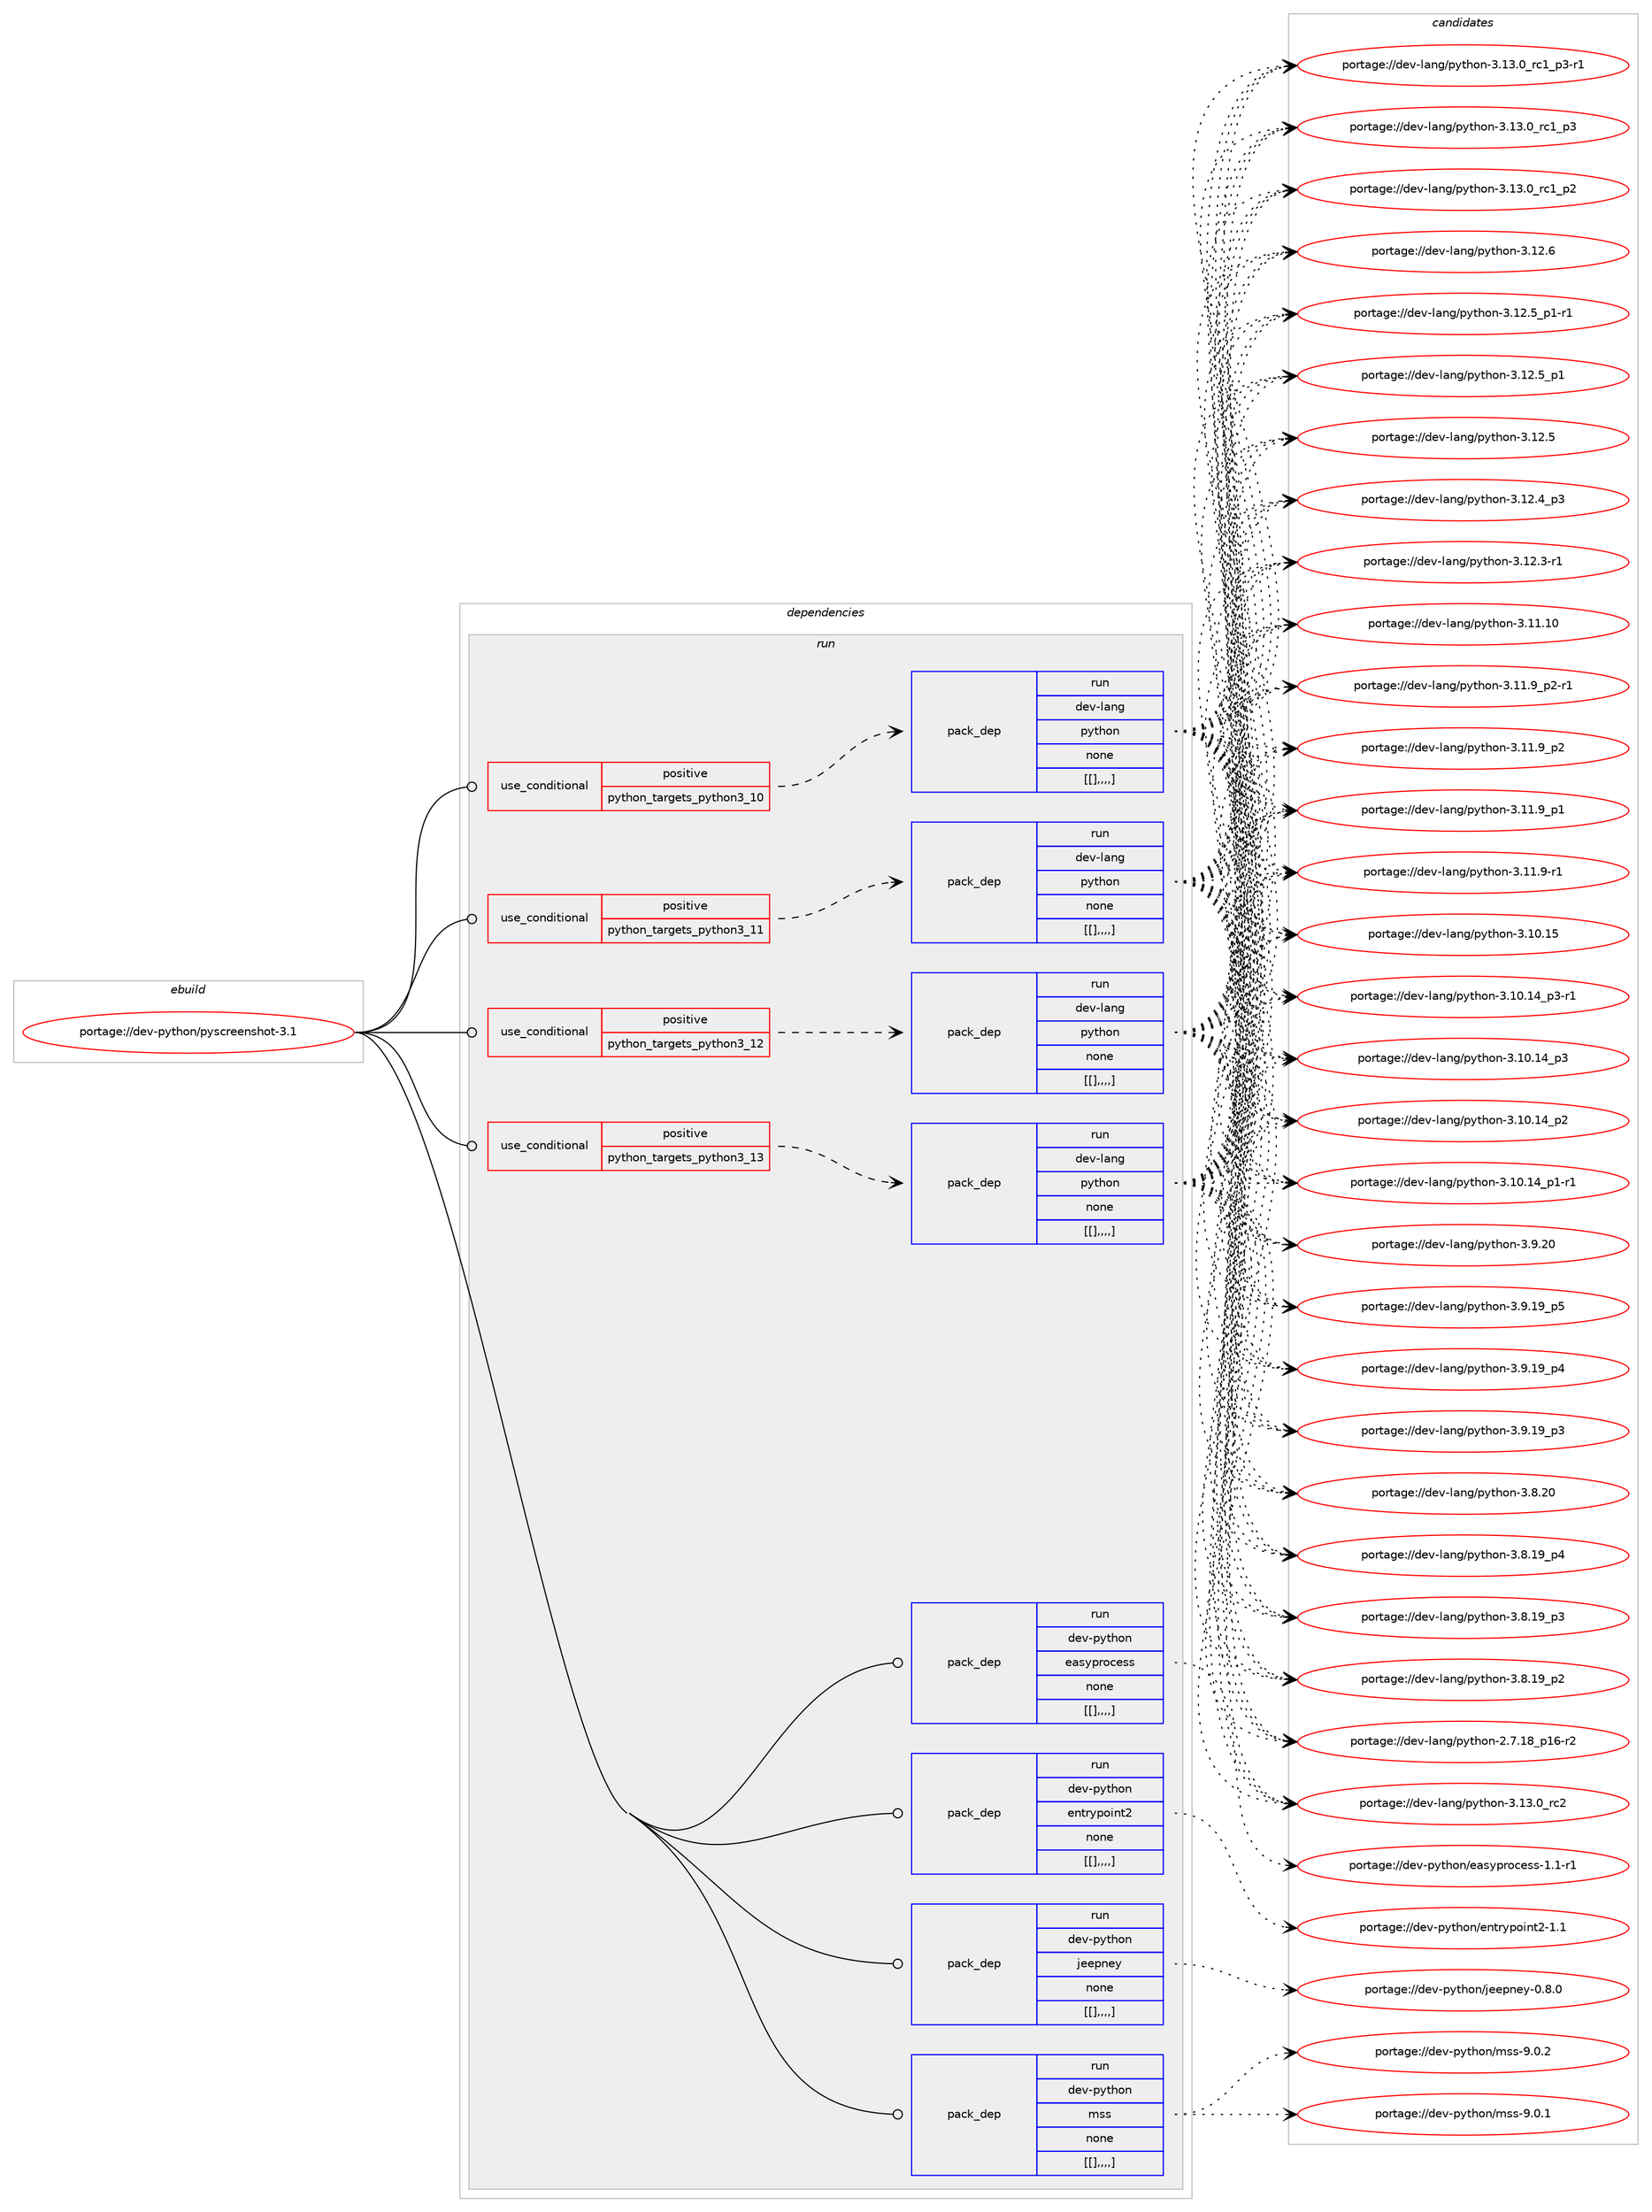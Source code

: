 digraph prolog {

# *************
# Graph options
# *************

newrank=true;
concentrate=true;
compound=true;
graph [rankdir=LR,fontname=Helvetica,fontsize=10,ranksep=1.5];#, ranksep=2.5, nodesep=0.2];
edge  [arrowhead=vee];
node  [fontname=Helvetica,fontsize=10];

# **********
# The ebuild
# **********

subgraph cluster_leftcol {
color=gray;
label=<<i>ebuild</i>>;
id [label="portage://dev-python/pyscreenshot-3.1", color=red, width=4, href="../dev-python/pyscreenshot-3.1.svg"];
}

# ****************
# The dependencies
# ****************

subgraph cluster_midcol {
color=gray;
label=<<i>dependencies</i>>;
subgraph cluster_compile {
fillcolor="#eeeeee";
style=filled;
label=<<i>compile</i>>;
}
subgraph cluster_compileandrun {
fillcolor="#eeeeee";
style=filled;
label=<<i>compile and run</i>>;
}
subgraph cluster_run {
fillcolor="#eeeeee";
style=filled;
label=<<i>run</i>>;
subgraph cond38480 {
dependency160044 [label=<<TABLE BORDER="0" CELLBORDER="1" CELLSPACING="0" CELLPADDING="4"><TR><TD ROWSPAN="3" CELLPADDING="10">use_conditional</TD></TR><TR><TD>positive</TD></TR><TR><TD>python_targets_python3_10</TD></TR></TABLE>>, shape=none, color=red];
subgraph pack120313 {
dependency160045 [label=<<TABLE BORDER="0" CELLBORDER="1" CELLSPACING="0" CELLPADDING="4" WIDTH="220"><TR><TD ROWSPAN="6" CELLPADDING="30">pack_dep</TD></TR><TR><TD WIDTH="110">run</TD></TR><TR><TD>dev-lang</TD></TR><TR><TD>python</TD></TR><TR><TD>none</TD></TR><TR><TD>[[],,,,]</TD></TR></TABLE>>, shape=none, color=blue];
}
dependency160044:e -> dependency160045:w [weight=20,style="dashed",arrowhead="vee"];
}
id:e -> dependency160044:w [weight=20,style="solid",arrowhead="odot"];
subgraph cond38481 {
dependency160046 [label=<<TABLE BORDER="0" CELLBORDER="1" CELLSPACING="0" CELLPADDING="4"><TR><TD ROWSPAN="3" CELLPADDING="10">use_conditional</TD></TR><TR><TD>positive</TD></TR><TR><TD>python_targets_python3_11</TD></TR></TABLE>>, shape=none, color=red];
subgraph pack120314 {
dependency160047 [label=<<TABLE BORDER="0" CELLBORDER="1" CELLSPACING="0" CELLPADDING="4" WIDTH="220"><TR><TD ROWSPAN="6" CELLPADDING="30">pack_dep</TD></TR><TR><TD WIDTH="110">run</TD></TR><TR><TD>dev-lang</TD></TR><TR><TD>python</TD></TR><TR><TD>none</TD></TR><TR><TD>[[],,,,]</TD></TR></TABLE>>, shape=none, color=blue];
}
dependency160046:e -> dependency160047:w [weight=20,style="dashed",arrowhead="vee"];
}
id:e -> dependency160046:w [weight=20,style="solid",arrowhead="odot"];
subgraph cond38482 {
dependency160048 [label=<<TABLE BORDER="0" CELLBORDER="1" CELLSPACING="0" CELLPADDING="4"><TR><TD ROWSPAN="3" CELLPADDING="10">use_conditional</TD></TR><TR><TD>positive</TD></TR><TR><TD>python_targets_python3_12</TD></TR></TABLE>>, shape=none, color=red];
subgraph pack120315 {
dependency160049 [label=<<TABLE BORDER="0" CELLBORDER="1" CELLSPACING="0" CELLPADDING="4" WIDTH="220"><TR><TD ROWSPAN="6" CELLPADDING="30">pack_dep</TD></TR><TR><TD WIDTH="110">run</TD></TR><TR><TD>dev-lang</TD></TR><TR><TD>python</TD></TR><TR><TD>none</TD></TR><TR><TD>[[],,,,]</TD></TR></TABLE>>, shape=none, color=blue];
}
dependency160048:e -> dependency160049:w [weight=20,style="dashed",arrowhead="vee"];
}
id:e -> dependency160048:w [weight=20,style="solid",arrowhead="odot"];
subgraph cond38483 {
dependency160050 [label=<<TABLE BORDER="0" CELLBORDER="1" CELLSPACING="0" CELLPADDING="4"><TR><TD ROWSPAN="3" CELLPADDING="10">use_conditional</TD></TR><TR><TD>positive</TD></TR><TR><TD>python_targets_python3_13</TD></TR></TABLE>>, shape=none, color=red];
subgraph pack120316 {
dependency160051 [label=<<TABLE BORDER="0" CELLBORDER="1" CELLSPACING="0" CELLPADDING="4" WIDTH="220"><TR><TD ROWSPAN="6" CELLPADDING="30">pack_dep</TD></TR><TR><TD WIDTH="110">run</TD></TR><TR><TD>dev-lang</TD></TR><TR><TD>python</TD></TR><TR><TD>none</TD></TR><TR><TD>[[],,,,]</TD></TR></TABLE>>, shape=none, color=blue];
}
dependency160050:e -> dependency160051:w [weight=20,style="dashed",arrowhead="vee"];
}
id:e -> dependency160050:w [weight=20,style="solid",arrowhead="odot"];
subgraph pack120317 {
dependency160052 [label=<<TABLE BORDER="0" CELLBORDER="1" CELLSPACING="0" CELLPADDING="4" WIDTH="220"><TR><TD ROWSPAN="6" CELLPADDING="30">pack_dep</TD></TR><TR><TD WIDTH="110">run</TD></TR><TR><TD>dev-python</TD></TR><TR><TD>easyprocess</TD></TR><TR><TD>none</TD></TR><TR><TD>[[],,,,]</TD></TR></TABLE>>, shape=none, color=blue];
}
id:e -> dependency160052:w [weight=20,style="solid",arrowhead="odot"];
subgraph pack120318 {
dependency160053 [label=<<TABLE BORDER="0" CELLBORDER="1" CELLSPACING="0" CELLPADDING="4" WIDTH="220"><TR><TD ROWSPAN="6" CELLPADDING="30">pack_dep</TD></TR><TR><TD WIDTH="110">run</TD></TR><TR><TD>dev-python</TD></TR><TR><TD>entrypoint2</TD></TR><TR><TD>none</TD></TR><TR><TD>[[],,,,]</TD></TR></TABLE>>, shape=none, color=blue];
}
id:e -> dependency160053:w [weight=20,style="solid",arrowhead="odot"];
subgraph pack120319 {
dependency160054 [label=<<TABLE BORDER="0" CELLBORDER="1" CELLSPACING="0" CELLPADDING="4" WIDTH="220"><TR><TD ROWSPAN="6" CELLPADDING="30">pack_dep</TD></TR><TR><TD WIDTH="110">run</TD></TR><TR><TD>dev-python</TD></TR><TR><TD>jeepney</TD></TR><TR><TD>none</TD></TR><TR><TD>[[],,,,]</TD></TR></TABLE>>, shape=none, color=blue];
}
id:e -> dependency160054:w [weight=20,style="solid",arrowhead="odot"];
subgraph pack120320 {
dependency160055 [label=<<TABLE BORDER="0" CELLBORDER="1" CELLSPACING="0" CELLPADDING="4" WIDTH="220"><TR><TD ROWSPAN="6" CELLPADDING="30">pack_dep</TD></TR><TR><TD WIDTH="110">run</TD></TR><TR><TD>dev-python</TD></TR><TR><TD>mss</TD></TR><TR><TD>none</TD></TR><TR><TD>[[],,,,]</TD></TR></TABLE>>, shape=none, color=blue];
}
id:e -> dependency160055:w [weight=20,style="solid",arrowhead="odot"];
}
}

# **************
# The candidates
# **************

subgraph cluster_choices {
rank=same;
color=gray;
label=<<i>candidates</i>>;

subgraph choice120313 {
color=black;
nodesep=1;
choice10010111845108971101034711212111610411111045514649514648951149950 [label="portage://dev-lang/python-3.13.0_rc2", color=red, width=4,href="../dev-lang/python-3.13.0_rc2.svg"];
choice1001011184510897110103471121211161041111104551464951464895114994995112514511449 [label="portage://dev-lang/python-3.13.0_rc1_p3-r1", color=red, width=4,href="../dev-lang/python-3.13.0_rc1_p3-r1.svg"];
choice100101118451089711010347112121116104111110455146495146489511499499511251 [label="portage://dev-lang/python-3.13.0_rc1_p3", color=red, width=4,href="../dev-lang/python-3.13.0_rc1_p3.svg"];
choice100101118451089711010347112121116104111110455146495146489511499499511250 [label="portage://dev-lang/python-3.13.0_rc1_p2", color=red, width=4,href="../dev-lang/python-3.13.0_rc1_p2.svg"];
choice10010111845108971101034711212111610411111045514649504654 [label="portage://dev-lang/python-3.12.6", color=red, width=4,href="../dev-lang/python-3.12.6.svg"];
choice1001011184510897110103471121211161041111104551464950465395112494511449 [label="portage://dev-lang/python-3.12.5_p1-r1", color=red, width=4,href="../dev-lang/python-3.12.5_p1-r1.svg"];
choice100101118451089711010347112121116104111110455146495046539511249 [label="portage://dev-lang/python-3.12.5_p1", color=red, width=4,href="../dev-lang/python-3.12.5_p1.svg"];
choice10010111845108971101034711212111610411111045514649504653 [label="portage://dev-lang/python-3.12.5", color=red, width=4,href="../dev-lang/python-3.12.5.svg"];
choice100101118451089711010347112121116104111110455146495046529511251 [label="portage://dev-lang/python-3.12.4_p3", color=red, width=4,href="../dev-lang/python-3.12.4_p3.svg"];
choice100101118451089711010347112121116104111110455146495046514511449 [label="portage://dev-lang/python-3.12.3-r1", color=red, width=4,href="../dev-lang/python-3.12.3-r1.svg"];
choice1001011184510897110103471121211161041111104551464949464948 [label="portage://dev-lang/python-3.11.10", color=red, width=4,href="../dev-lang/python-3.11.10.svg"];
choice1001011184510897110103471121211161041111104551464949465795112504511449 [label="portage://dev-lang/python-3.11.9_p2-r1", color=red, width=4,href="../dev-lang/python-3.11.9_p2-r1.svg"];
choice100101118451089711010347112121116104111110455146494946579511250 [label="portage://dev-lang/python-3.11.9_p2", color=red, width=4,href="../dev-lang/python-3.11.9_p2.svg"];
choice100101118451089711010347112121116104111110455146494946579511249 [label="portage://dev-lang/python-3.11.9_p1", color=red, width=4,href="../dev-lang/python-3.11.9_p1.svg"];
choice100101118451089711010347112121116104111110455146494946574511449 [label="portage://dev-lang/python-3.11.9-r1", color=red, width=4,href="../dev-lang/python-3.11.9-r1.svg"];
choice1001011184510897110103471121211161041111104551464948464953 [label="portage://dev-lang/python-3.10.15", color=red, width=4,href="../dev-lang/python-3.10.15.svg"];
choice100101118451089711010347112121116104111110455146494846495295112514511449 [label="portage://dev-lang/python-3.10.14_p3-r1", color=red, width=4,href="../dev-lang/python-3.10.14_p3-r1.svg"];
choice10010111845108971101034711212111610411111045514649484649529511251 [label="portage://dev-lang/python-3.10.14_p3", color=red, width=4,href="../dev-lang/python-3.10.14_p3.svg"];
choice10010111845108971101034711212111610411111045514649484649529511250 [label="portage://dev-lang/python-3.10.14_p2", color=red, width=4,href="../dev-lang/python-3.10.14_p2.svg"];
choice100101118451089711010347112121116104111110455146494846495295112494511449 [label="portage://dev-lang/python-3.10.14_p1-r1", color=red, width=4,href="../dev-lang/python-3.10.14_p1-r1.svg"];
choice10010111845108971101034711212111610411111045514657465048 [label="portage://dev-lang/python-3.9.20", color=red, width=4,href="../dev-lang/python-3.9.20.svg"];
choice100101118451089711010347112121116104111110455146574649579511253 [label="portage://dev-lang/python-3.9.19_p5", color=red, width=4,href="../dev-lang/python-3.9.19_p5.svg"];
choice100101118451089711010347112121116104111110455146574649579511252 [label="portage://dev-lang/python-3.9.19_p4", color=red, width=4,href="../dev-lang/python-3.9.19_p4.svg"];
choice100101118451089711010347112121116104111110455146574649579511251 [label="portage://dev-lang/python-3.9.19_p3", color=red, width=4,href="../dev-lang/python-3.9.19_p3.svg"];
choice10010111845108971101034711212111610411111045514656465048 [label="portage://dev-lang/python-3.8.20", color=red, width=4,href="../dev-lang/python-3.8.20.svg"];
choice100101118451089711010347112121116104111110455146564649579511252 [label="portage://dev-lang/python-3.8.19_p4", color=red, width=4,href="../dev-lang/python-3.8.19_p4.svg"];
choice100101118451089711010347112121116104111110455146564649579511251 [label="portage://dev-lang/python-3.8.19_p3", color=red, width=4,href="../dev-lang/python-3.8.19_p3.svg"];
choice100101118451089711010347112121116104111110455146564649579511250 [label="portage://dev-lang/python-3.8.19_p2", color=red, width=4,href="../dev-lang/python-3.8.19_p2.svg"];
choice100101118451089711010347112121116104111110455046554649569511249544511450 [label="portage://dev-lang/python-2.7.18_p16-r2", color=red, width=4,href="../dev-lang/python-2.7.18_p16-r2.svg"];
dependency160045:e -> choice10010111845108971101034711212111610411111045514649514648951149950:w [style=dotted,weight="100"];
dependency160045:e -> choice1001011184510897110103471121211161041111104551464951464895114994995112514511449:w [style=dotted,weight="100"];
dependency160045:e -> choice100101118451089711010347112121116104111110455146495146489511499499511251:w [style=dotted,weight="100"];
dependency160045:e -> choice100101118451089711010347112121116104111110455146495146489511499499511250:w [style=dotted,weight="100"];
dependency160045:e -> choice10010111845108971101034711212111610411111045514649504654:w [style=dotted,weight="100"];
dependency160045:e -> choice1001011184510897110103471121211161041111104551464950465395112494511449:w [style=dotted,weight="100"];
dependency160045:e -> choice100101118451089711010347112121116104111110455146495046539511249:w [style=dotted,weight="100"];
dependency160045:e -> choice10010111845108971101034711212111610411111045514649504653:w [style=dotted,weight="100"];
dependency160045:e -> choice100101118451089711010347112121116104111110455146495046529511251:w [style=dotted,weight="100"];
dependency160045:e -> choice100101118451089711010347112121116104111110455146495046514511449:w [style=dotted,weight="100"];
dependency160045:e -> choice1001011184510897110103471121211161041111104551464949464948:w [style=dotted,weight="100"];
dependency160045:e -> choice1001011184510897110103471121211161041111104551464949465795112504511449:w [style=dotted,weight="100"];
dependency160045:e -> choice100101118451089711010347112121116104111110455146494946579511250:w [style=dotted,weight="100"];
dependency160045:e -> choice100101118451089711010347112121116104111110455146494946579511249:w [style=dotted,weight="100"];
dependency160045:e -> choice100101118451089711010347112121116104111110455146494946574511449:w [style=dotted,weight="100"];
dependency160045:e -> choice1001011184510897110103471121211161041111104551464948464953:w [style=dotted,weight="100"];
dependency160045:e -> choice100101118451089711010347112121116104111110455146494846495295112514511449:w [style=dotted,weight="100"];
dependency160045:e -> choice10010111845108971101034711212111610411111045514649484649529511251:w [style=dotted,weight="100"];
dependency160045:e -> choice10010111845108971101034711212111610411111045514649484649529511250:w [style=dotted,weight="100"];
dependency160045:e -> choice100101118451089711010347112121116104111110455146494846495295112494511449:w [style=dotted,weight="100"];
dependency160045:e -> choice10010111845108971101034711212111610411111045514657465048:w [style=dotted,weight="100"];
dependency160045:e -> choice100101118451089711010347112121116104111110455146574649579511253:w [style=dotted,weight="100"];
dependency160045:e -> choice100101118451089711010347112121116104111110455146574649579511252:w [style=dotted,weight="100"];
dependency160045:e -> choice100101118451089711010347112121116104111110455146574649579511251:w [style=dotted,weight="100"];
dependency160045:e -> choice10010111845108971101034711212111610411111045514656465048:w [style=dotted,weight="100"];
dependency160045:e -> choice100101118451089711010347112121116104111110455146564649579511252:w [style=dotted,weight="100"];
dependency160045:e -> choice100101118451089711010347112121116104111110455146564649579511251:w [style=dotted,weight="100"];
dependency160045:e -> choice100101118451089711010347112121116104111110455146564649579511250:w [style=dotted,weight="100"];
dependency160045:e -> choice100101118451089711010347112121116104111110455046554649569511249544511450:w [style=dotted,weight="100"];
}
subgraph choice120314 {
color=black;
nodesep=1;
choice10010111845108971101034711212111610411111045514649514648951149950 [label="portage://dev-lang/python-3.13.0_rc2", color=red, width=4,href="../dev-lang/python-3.13.0_rc2.svg"];
choice1001011184510897110103471121211161041111104551464951464895114994995112514511449 [label="portage://dev-lang/python-3.13.0_rc1_p3-r1", color=red, width=4,href="../dev-lang/python-3.13.0_rc1_p3-r1.svg"];
choice100101118451089711010347112121116104111110455146495146489511499499511251 [label="portage://dev-lang/python-3.13.0_rc1_p3", color=red, width=4,href="../dev-lang/python-3.13.0_rc1_p3.svg"];
choice100101118451089711010347112121116104111110455146495146489511499499511250 [label="portage://dev-lang/python-3.13.0_rc1_p2", color=red, width=4,href="../dev-lang/python-3.13.0_rc1_p2.svg"];
choice10010111845108971101034711212111610411111045514649504654 [label="portage://dev-lang/python-3.12.6", color=red, width=4,href="../dev-lang/python-3.12.6.svg"];
choice1001011184510897110103471121211161041111104551464950465395112494511449 [label="portage://dev-lang/python-3.12.5_p1-r1", color=red, width=4,href="../dev-lang/python-3.12.5_p1-r1.svg"];
choice100101118451089711010347112121116104111110455146495046539511249 [label="portage://dev-lang/python-3.12.5_p1", color=red, width=4,href="../dev-lang/python-3.12.5_p1.svg"];
choice10010111845108971101034711212111610411111045514649504653 [label="portage://dev-lang/python-3.12.5", color=red, width=4,href="../dev-lang/python-3.12.5.svg"];
choice100101118451089711010347112121116104111110455146495046529511251 [label="portage://dev-lang/python-3.12.4_p3", color=red, width=4,href="../dev-lang/python-3.12.4_p3.svg"];
choice100101118451089711010347112121116104111110455146495046514511449 [label="portage://dev-lang/python-3.12.3-r1", color=red, width=4,href="../dev-lang/python-3.12.3-r1.svg"];
choice1001011184510897110103471121211161041111104551464949464948 [label="portage://dev-lang/python-3.11.10", color=red, width=4,href="../dev-lang/python-3.11.10.svg"];
choice1001011184510897110103471121211161041111104551464949465795112504511449 [label="portage://dev-lang/python-3.11.9_p2-r1", color=red, width=4,href="../dev-lang/python-3.11.9_p2-r1.svg"];
choice100101118451089711010347112121116104111110455146494946579511250 [label="portage://dev-lang/python-3.11.9_p2", color=red, width=4,href="../dev-lang/python-3.11.9_p2.svg"];
choice100101118451089711010347112121116104111110455146494946579511249 [label="portage://dev-lang/python-3.11.9_p1", color=red, width=4,href="../dev-lang/python-3.11.9_p1.svg"];
choice100101118451089711010347112121116104111110455146494946574511449 [label="portage://dev-lang/python-3.11.9-r1", color=red, width=4,href="../dev-lang/python-3.11.9-r1.svg"];
choice1001011184510897110103471121211161041111104551464948464953 [label="portage://dev-lang/python-3.10.15", color=red, width=4,href="../dev-lang/python-3.10.15.svg"];
choice100101118451089711010347112121116104111110455146494846495295112514511449 [label="portage://dev-lang/python-3.10.14_p3-r1", color=red, width=4,href="../dev-lang/python-3.10.14_p3-r1.svg"];
choice10010111845108971101034711212111610411111045514649484649529511251 [label="portage://dev-lang/python-3.10.14_p3", color=red, width=4,href="../dev-lang/python-3.10.14_p3.svg"];
choice10010111845108971101034711212111610411111045514649484649529511250 [label="portage://dev-lang/python-3.10.14_p2", color=red, width=4,href="../dev-lang/python-3.10.14_p2.svg"];
choice100101118451089711010347112121116104111110455146494846495295112494511449 [label="portage://dev-lang/python-3.10.14_p1-r1", color=red, width=4,href="../dev-lang/python-3.10.14_p1-r1.svg"];
choice10010111845108971101034711212111610411111045514657465048 [label="portage://dev-lang/python-3.9.20", color=red, width=4,href="../dev-lang/python-3.9.20.svg"];
choice100101118451089711010347112121116104111110455146574649579511253 [label="portage://dev-lang/python-3.9.19_p5", color=red, width=4,href="../dev-lang/python-3.9.19_p5.svg"];
choice100101118451089711010347112121116104111110455146574649579511252 [label="portage://dev-lang/python-3.9.19_p4", color=red, width=4,href="../dev-lang/python-3.9.19_p4.svg"];
choice100101118451089711010347112121116104111110455146574649579511251 [label="portage://dev-lang/python-3.9.19_p3", color=red, width=4,href="../dev-lang/python-3.9.19_p3.svg"];
choice10010111845108971101034711212111610411111045514656465048 [label="portage://dev-lang/python-3.8.20", color=red, width=4,href="../dev-lang/python-3.8.20.svg"];
choice100101118451089711010347112121116104111110455146564649579511252 [label="portage://dev-lang/python-3.8.19_p4", color=red, width=4,href="../dev-lang/python-3.8.19_p4.svg"];
choice100101118451089711010347112121116104111110455146564649579511251 [label="portage://dev-lang/python-3.8.19_p3", color=red, width=4,href="../dev-lang/python-3.8.19_p3.svg"];
choice100101118451089711010347112121116104111110455146564649579511250 [label="portage://dev-lang/python-3.8.19_p2", color=red, width=4,href="../dev-lang/python-3.8.19_p2.svg"];
choice100101118451089711010347112121116104111110455046554649569511249544511450 [label="portage://dev-lang/python-2.7.18_p16-r2", color=red, width=4,href="../dev-lang/python-2.7.18_p16-r2.svg"];
dependency160047:e -> choice10010111845108971101034711212111610411111045514649514648951149950:w [style=dotted,weight="100"];
dependency160047:e -> choice1001011184510897110103471121211161041111104551464951464895114994995112514511449:w [style=dotted,weight="100"];
dependency160047:e -> choice100101118451089711010347112121116104111110455146495146489511499499511251:w [style=dotted,weight="100"];
dependency160047:e -> choice100101118451089711010347112121116104111110455146495146489511499499511250:w [style=dotted,weight="100"];
dependency160047:e -> choice10010111845108971101034711212111610411111045514649504654:w [style=dotted,weight="100"];
dependency160047:e -> choice1001011184510897110103471121211161041111104551464950465395112494511449:w [style=dotted,weight="100"];
dependency160047:e -> choice100101118451089711010347112121116104111110455146495046539511249:w [style=dotted,weight="100"];
dependency160047:e -> choice10010111845108971101034711212111610411111045514649504653:w [style=dotted,weight="100"];
dependency160047:e -> choice100101118451089711010347112121116104111110455146495046529511251:w [style=dotted,weight="100"];
dependency160047:e -> choice100101118451089711010347112121116104111110455146495046514511449:w [style=dotted,weight="100"];
dependency160047:e -> choice1001011184510897110103471121211161041111104551464949464948:w [style=dotted,weight="100"];
dependency160047:e -> choice1001011184510897110103471121211161041111104551464949465795112504511449:w [style=dotted,weight="100"];
dependency160047:e -> choice100101118451089711010347112121116104111110455146494946579511250:w [style=dotted,weight="100"];
dependency160047:e -> choice100101118451089711010347112121116104111110455146494946579511249:w [style=dotted,weight="100"];
dependency160047:e -> choice100101118451089711010347112121116104111110455146494946574511449:w [style=dotted,weight="100"];
dependency160047:e -> choice1001011184510897110103471121211161041111104551464948464953:w [style=dotted,weight="100"];
dependency160047:e -> choice100101118451089711010347112121116104111110455146494846495295112514511449:w [style=dotted,weight="100"];
dependency160047:e -> choice10010111845108971101034711212111610411111045514649484649529511251:w [style=dotted,weight="100"];
dependency160047:e -> choice10010111845108971101034711212111610411111045514649484649529511250:w [style=dotted,weight="100"];
dependency160047:e -> choice100101118451089711010347112121116104111110455146494846495295112494511449:w [style=dotted,weight="100"];
dependency160047:e -> choice10010111845108971101034711212111610411111045514657465048:w [style=dotted,weight="100"];
dependency160047:e -> choice100101118451089711010347112121116104111110455146574649579511253:w [style=dotted,weight="100"];
dependency160047:e -> choice100101118451089711010347112121116104111110455146574649579511252:w [style=dotted,weight="100"];
dependency160047:e -> choice100101118451089711010347112121116104111110455146574649579511251:w [style=dotted,weight="100"];
dependency160047:e -> choice10010111845108971101034711212111610411111045514656465048:w [style=dotted,weight="100"];
dependency160047:e -> choice100101118451089711010347112121116104111110455146564649579511252:w [style=dotted,weight="100"];
dependency160047:e -> choice100101118451089711010347112121116104111110455146564649579511251:w [style=dotted,weight="100"];
dependency160047:e -> choice100101118451089711010347112121116104111110455146564649579511250:w [style=dotted,weight="100"];
dependency160047:e -> choice100101118451089711010347112121116104111110455046554649569511249544511450:w [style=dotted,weight="100"];
}
subgraph choice120315 {
color=black;
nodesep=1;
choice10010111845108971101034711212111610411111045514649514648951149950 [label="portage://dev-lang/python-3.13.0_rc2", color=red, width=4,href="../dev-lang/python-3.13.0_rc2.svg"];
choice1001011184510897110103471121211161041111104551464951464895114994995112514511449 [label="portage://dev-lang/python-3.13.0_rc1_p3-r1", color=red, width=4,href="../dev-lang/python-3.13.0_rc1_p3-r1.svg"];
choice100101118451089711010347112121116104111110455146495146489511499499511251 [label="portage://dev-lang/python-3.13.0_rc1_p3", color=red, width=4,href="../dev-lang/python-3.13.0_rc1_p3.svg"];
choice100101118451089711010347112121116104111110455146495146489511499499511250 [label="portage://dev-lang/python-3.13.0_rc1_p2", color=red, width=4,href="../dev-lang/python-3.13.0_rc1_p2.svg"];
choice10010111845108971101034711212111610411111045514649504654 [label="portage://dev-lang/python-3.12.6", color=red, width=4,href="../dev-lang/python-3.12.6.svg"];
choice1001011184510897110103471121211161041111104551464950465395112494511449 [label="portage://dev-lang/python-3.12.5_p1-r1", color=red, width=4,href="../dev-lang/python-3.12.5_p1-r1.svg"];
choice100101118451089711010347112121116104111110455146495046539511249 [label="portage://dev-lang/python-3.12.5_p1", color=red, width=4,href="../dev-lang/python-3.12.5_p1.svg"];
choice10010111845108971101034711212111610411111045514649504653 [label="portage://dev-lang/python-3.12.5", color=red, width=4,href="../dev-lang/python-3.12.5.svg"];
choice100101118451089711010347112121116104111110455146495046529511251 [label="portage://dev-lang/python-3.12.4_p3", color=red, width=4,href="../dev-lang/python-3.12.4_p3.svg"];
choice100101118451089711010347112121116104111110455146495046514511449 [label="portage://dev-lang/python-3.12.3-r1", color=red, width=4,href="../dev-lang/python-3.12.3-r1.svg"];
choice1001011184510897110103471121211161041111104551464949464948 [label="portage://dev-lang/python-3.11.10", color=red, width=4,href="../dev-lang/python-3.11.10.svg"];
choice1001011184510897110103471121211161041111104551464949465795112504511449 [label="portage://dev-lang/python-3.11.9_p2-r1", color=red, width=4,href="../dev-lang/python-3.11.9_p2-r1.svg"];
choice100101118451089711010347112121116104111110455146494946579511250 [label="portage://dev-lang/python-3.11.9_p2", color=red, width=4,href="../dev-lang/python-3.11.9_p2.svg"];
choice100101118451089711010347112121116104111110455146494946579511249 [label="portage://dev-lang/python-3.11.9_p1", color=red, width=4,href="../dev-lang/python-3.11.9_p1.svg"];
choice100101118451089711010347112121116104111110455146494946574511449 [label="portage://dev-lang/python-3.11.9-r1", color=red, width=4,href="../dev-lang/python-3.11.9-r1.svg"];
choice1001011184510897110103471121211161041111104551464948464953 [label="portage://dev-lang/python-3.10.15", color=red, width=4,href="../dev-lang/python-3.10.15.svg"];
choice100101118451089711010347112121116104111110455146494846495295112514511449 [label="portage://dev-lang/python-3.10.14_p3-r1", color=red, width=4,href="../dev-lang/python-3.10.14_p3-r1.svg"];
choice10010111845108971101034711212111610411111045514649484649529511251 [label="portage://dev-lang/python-3.10.14_p3", color=red, width=4,href="../dev-lang/python-3.10.14_p3.svg"];
choice10010111845108971101034711212111610411111045514649484649529511250 [label="portage://dev-lang/python-3.10.14_p2", color=red, width=4,href="../dev-lang/python-3.10.14_p2.svg"];
choice100101118451089711010347112121116104111110455146494846495295112494511449 [label="portage://dev-lang/python-3.10.14_p1-r1", color=red, width=4,href="../dev-lang/python-3.10.14_p1-r1.svg"];
choice10010111845108971101034711212111610411111045514657465048 [label="portage://dev-lang/python-3.9.20", color=red, width=4,href="../dev-lang/python-3.9.20.svg"];
choice100101118451089711010347112121116104111110455146574649579511253 [label="portage://dev-lang/python-3.9.19_p5", color=red, width=4,href="../dev-lang/python-3.9.19_p5.svg"];
choice100101118451089711010347112121116104111110455146574649579511252 [label="portage://dev-lang/python-3.9.19_p4", color=red, width=4,href="../dev-lang/python-3.9.19_p4.svg"];
choice100101118451089711010347112121116104111110455146574649579511251 [label="portage://dev-lang/python-3.9.19_p3", color=red, width=4,href="../dev-lang/python-3.9.19_p3.svg"];
choice10010111845108971101034711212111610411111045514656465048 [label="portage://dev-lang/python-3.8.20", color=red, width=4,href="../dev-lang/python-3.8.20.svg"];
choice100101118451089711010347112121116104111110455146564649579511252 [label="portage://dev-lang/python-3.8.19_p4", color=red, width=4,href="../dev-lang/python-3.8.19_p4.svg"];
choice100101118451089711010347112121116104111110455146564649579511251 [label="portage://dev-lang/python-3.8.19_p3", color=red, width=4,href="../dev-lang/python-3.8.19_p3.svg"];
choice100101118451089711010347112121116104111110455146564649579511250 [label="portage://dev-lang/python-3.8.19_p2", color=red, width=4,href="../dev-lang/python-3.8.19_p2.svg"];
choice100101118451089711010347112121116104111110455046554649569511249544511450 [label="portage://dev-lang/python-2.7.18_p16-r2", color=red, width=4,href="../dev-lang/python-2.7.18_p16-r2.svg"];
dependency160049:e -> choice10010111845108971101034711212111610411111045514649514648951149950:w [style=dotted,weight="100"];
dependency160049:e -> choice1001011184510897110103471121211161041111104551464951464895114994995112514511449:w [style=dotted,weight="100"];
dependency160049:e -> choice100101118451089711010347112121116104111110455146495146489511499499511251:w [style=dotted,weight="100"];
dependency160049:e -> choice100101118451089711010347112121116104111110455146495146489511499499511250:w [style=dotted,weight="100"];
dependency160049:e -> choice10010111845108971101034711212111610411111045514649504654:w [style=dotted,weight="100"];
dependency160049:e -> choice1001011184510897110103471121211161041111104551464950465395112494511449:w [style=dotted,weight="100"];
dependency160049:e -> choice100101118451089711010347112121116104111110455146495046539511249:w [style=dotted,weight="100"];
dependency160049:e -> choice10010111845108971101034711212111610411111045514649504653:w [style=dotted,weight="100"];
dependency160049:e -> choice100101118451089711010347112121116104111110455146495046529511251:w [style=dotted,weight="100"];
dependency160049:e -> choice100101118451089711010347112121116104111110455146495046514511449:w [style=dotted,weight="100"];
dependency160049:e -> choice1001011184510897110103471121211161041111104551464949464948:w [style=dotted,weight="100"];
dependency160049:e -> choice1001011184510897110103471121211161041111104551464949465795112504511449:w [style=dotted,weight="100"];
dependency160049:e -> choice100101118451089711010347112121116104111110455146494946579511250:w [style=dotted,weight="100"];
dependency160049:e -> choice100101118451089711010347112121116104111110455146494946579511249:w [style=dotted,weight="100"];
dependency160049:e -> choice100101118451089711010347112121116104111110455146494946574511449:w [style=dotted,weight="100"];
dependency160049:e -> choice1001011184510897110103471121211161041111104551464948464953:w [style=dotted,weight="100"];
dependency160049:e -> choice100101118451089711010347112121116104111110455146494846495295112514511449:w [style=dotted,weight="100"];
dependency160049:e -> choice10010111845108971101034711212111610411111045514649484649529511251:w [style=dotted,weight="100"];
dependency160049:e -> choice10010111845108971101034711212111610411111045514649484649529511250:w [style=dotted,weight="100"];
dependency160049:e -> choice100101118451089711010347112121116104111110455146494846495295112494511449:w [style=dotted,weight="100"];
dependency160049:e -> choice10010111845108971101034711212111610411111045514657465048:w [style=dotted,weight="100"];
dependency160049:e -> choice100101118451089711010347112121116104111110455146574649579511253:w [style=dotted,weight="100"];
dependency160049:e -> choice100101118451089711010347112121116104111110455146574649579511252:w [style=dotted,weight="100"];
dependency160049:e -> choice100101118451089711010347112121116104111110455146574649579511251:w [style=dotted,weight="100"];
dependency160049:e -> choice10010111845108971101034711212111610411111045514656465048:w [style=dotted,weight="100"];
dependency160049:e -> choice100101118451089711010347112121116104111110455146564649579511252:w [style=dotted,weight="100"];
dependency160049:e -> choice100101118451089711010347112121116104111110455146564649579511251:w [style=dotted,weight="100"];
dependency160049:e -> choice100101118451089711010347112121116104111110455146564649579511250:w [style=dotted,weight="100"];
dependency160049:e -> choice100101118451089711010347112121116104111110455046554649569511249544511450:w [style=dotted,weight="100"];
}
subgraph choice120316 {
color=black;
nodesep=1;
choice10010111845108971101034711212111610411111045514649514648951149950 [label="portage://dev-lang/python-3.13.0_rc2", color=red, width=4,href="../dev-lang/python-3.13.0_rc2.svg"];
choice1001011184510897110103471121211161041111104551464951464895114994995112514511449 [label="portage://dev-lang/python-3.13.0_rc1_p3-r1", color=red, width=4,href="../dev-lang/python-3.13.0_rc1_p3-r1.svg"];
choice100101118451089711010347112121116104111110455146495146489511499499511251 [label="portage://dev-lang/python-3.13.0_rc1_p3", color=red, width=4,href="../dev-lang/python-3.13.0_rc1_p3.svg"];
choice100101118451089711010347112121116104111110455146495146489511499499511250 [label="portage://dev-lang/python-3.13.0_rc1_p2", color=red, width=4,href="../dev-lang/python-3.13.0_rc1_p2.svg"];
choice10010111845108971101034711212111610411111045514649504654 [label="portage://dev-lang/python-3.12.6", color=red, width=4,href="../dev-lang/python-3.12.6.svg"];
choice1001011184510897110103471121211161041111104551464950465395112494511449 [label="portage://dev-lang/python-3.12.5_p1-r1", color=red, width=4,href="../dev-lang/python-3.12.5_p1-r1.svg"];
choice100101118451089711010347112121116104111110455146495046539511249 [label="portage://dev-lang/python-3.12.5_p1", color=red, width=4,href="../dev-lang/python-3.12.5_p1.svg"];
choice10010111845108971101034711212111610411111045514649504653 [label="portage://dev-lang/python-3.12.5", color=red, width=4,href="../dev-lang/python-3.12.5.svg"];
choice100101118451089711010347112121116104111110455146495046529511251 [label="portage://dev-lang/python-3.12.4_p3", color=red, width=4,href="../dev-lang/python-3.12.4_p3.svg"];
choice100101118451089711010347112121116104111110455146495046514511449 [label="portage://dev-lang/python-3.12.3-r1", color=red, width=4,href="../dev-lang/python-3.12.3-r1.svg"];
choice1001011184510897110103471121211161041111104551464949464948 [label="portage://dev-lang/python-3.11.10", color=red, width=4,href="../dev-lang/python-3.11.10.svg"];
choice1001011184510897110103471121211161041111104551464949465795112504511449 [label="portage://dev-lang/python-3.11.9_p2-r1", color=red, width=4,href="../dev-lang/python-3.11.9_p2-r1.svg"];
choice100101118451089711010347112121116104111110455146494946579511250 [label="portage://dev-lang/python-3.11.9_p2", color=red, width=4,href="../dev-lang/python-3.11.9_p2.svg"];
choice100101118451089711010347112121116104111110455146494946579511249 [label="portage://dev-lang/python-3.11.9_p1", color=red, width=4,href="../dev-lang/python-3.11.9_p1.svg"];
choice100101118451089711010347112121116104111110455146494946574511449 [label="portage://dev-lang/python-3.11.9-r1", color=red, width=4,href="../dev-lang/python-3.11.9-r1.svg"];
choice1001011184510897110103471121211161041111104551464948464953 [label="portage://dev-lang/python-3.10.15", color=red, width=4,href="../dev-lang/python-3.10.15.svg"];
choice100101118451089711010347112121116104111110455146494846495295112514511449 [label="portage://dev-lang/python-3.10.14_p3-r1", color=red, width=4,href="../dev-lang/python-3.10.14_p3-r1.svg"];
choice10010111845108971101034711212111610411111045514649484649529511251 [label="portage://dev-lang/python-3.10.14_p3", color=red, width=4,href="../dev-lang/python-3.10.14_p3.svg"];
choice10010111845108971101034711212111610411111045514649484649529511250 [label="portage://dev-lang/python-3.10.14_p2", color=red, width=4,href="../dev-lang/python-3.10.14_p2.svg"];
choice100101118451089711010347112121116104111110455146494846495295112494511449 [label="portage://dev-lang/python-3.10.14_p1-r1", color=red, width=4,href="../dev-lang/python-3.10.14_p1-r1.svg"];
choice10010111845108971101034711212111610411111045514657465048 [label="portage://dev-lang/python-3.9.20", color=red, width=4,href="../dev-lang/python-3.9.20.svg"];
choice100101118451089711010347112121116104111110455146574649579511253 [label="portage://dev-lang/python-3.9.19_p5", color=red, width=4,href="../dev-lang/python-3.9.19_p5.svg"];
choice100101118451089711010347112121116104111110455146574649579511252 [label="portage://dev-lang/python-3.9.19_p4", color=red, width=4,href="../dev-lang/python-3.9.19_p4.svg"];
choice100101118451089711010347112121116104111110455146574649579511251 [label="portage://dev-lang/python-3.9.19_p3", color=red, width=4,href="../dev-lang/python-3.9.19_p3.svg"];
choice10010111845108971101034711212111610411111045514656465048 [label="portage://dev-lang/python-3.8.20", color=red, width=4,href="../dev-lang/python-3.8.20.svg"];
choice100101118451089711010347112121116104111110455146564649579511252 [label="portage://dev-lang/python-3.8.19_p4", color=red, width=4,href="../dev-lang/python-3.8.19_p4.svg"];
choice100101118451089711010347112121116104111110455146564649579511251 [label="portage://dev-lang/python-3.8.19_p3", color=red, width=4,href="../dev-lang/python-3.8.19_p3.svg"];
choice100101118451089711010347112121116104111110455146564649579511250 [label="portage://dev-lang/python-3.8.19_p2", color=red, width=4,href="../dev-lang/python-3.8.19_p2.svg"];
choice100101118451089711010347112121116104111110455046554649569511249544511450 [label="portage://dev-lang/python-2.7.18_p16-r2", color=red, width=4,href="../dev-lang/python-2.7.18_p16-r2.svg"];
dependency160051:e -> choice10010111845108971101034711212111610411111045514649514648951149950:w [style=dotted,weight="100"];
dependency160051:e -> choice1001011184510897110103471121211161041111104551464951464895114994995112514511449:w [style=dotted,weight="100"];
dependency160051:e -> choice100101118451089711010347112121116104111110455146495146489511499499511251:w [style=dotted,weight="100"];
dependency160051:e -> choice100101118451089711010347112121116104111110455146495146489511499499511250:w [style=dotted,weight="100"];
dependency160051:e -> choice10010111845108971101034711212111610411111045514649504654:w [style=dotted,weight="100"];
dependency160051:e -> choice1001011184510897110103471121211161041111104551464950465395112494511449:w [style=dotted,weight="100"];
dependency160051:e -> choice100101118451089711010347112121116104111110455146495046539511249:w [style=dotted,weight="100"];
dependency160051:e -> choice10010111845108971101034711212111610411111045514649504653:w [style=dotted,weight="100"];
dependency160051:e -> choice100101118451089711010347112121116104111110455146495046529511251:w [style=dotted,weight="100"];
dependency160051:e -> choice100101118451089711010347112121116104111110455146495046514511449:w [style=dotted,weight="100"];
dependency160051:e -> choice1001011184510897110103471121211161041111104551464949464948:w [style=dotted,weight="100"];
dependency160051:e -> choice1001011184510897110103471121211161041111104551464949465795112504511449:w [style=dotted,weight="100"];
dependency160051:e -> choice100101118451089711010347112121116104111110455146494946579511250:w [style=dotted,weight="100"];
dependency160051:e -> choice100101118451089711010347112121116104111110455146494946579511249:w [style=dotted,weight="100"];
dependency160051:e -> choice100101118451089711010347112121116104111110455146494946574511449:w [style=dotted,weight="100"];
dependency160051:e -> choice1001011184510897110103471121211161041111104551464948464953:w [style=dotted,weight="100"];
dependency160051:e -> choice100101118451089711010347112121116104111110455146494846495295112514511449:w [style=dotted,weight="100"];
dependency160051:e -> choice10010111845108971101034711212111610411111045514649484649529511251:w [style=dotted,weight="100"];
dependency160051:e -> choice10010111845108971101034711212111610411111045514649484649529511250:w [style=dotted,weight="100"];
dependency160051:e -> choice100101118451089711010347112121116104111110455146494846495295112494511449:w [style=dotted,weight="100"];
dependency160051:e -> choice10010111845108971101034711212111610411111045514657465048:w [style=dotted,weight="100"];
dependency160051:e -> choice100101118451089711010347112121116104111110455146574649579511253:w [style=dotted,weight="100"];
dependency160051:e -> choice100101118451089711010347112121116104111110455146574649579511252:w [style=dotted,weight="100"];
dependency160051:e -> choice100101118451089711010347112121116104111110455146574649579511251:w [style=dotted,weight="100"];
dependency160051:e -> choice10010111845108971101034711212111610411111045514656465048:w [style=dotted,weight="100"];
dependency160051:e -> choice100101118451089711010347112121116104111110455146564649579511252:w [style=dotted,weight="100"];
dependency160051:e -> choice100101118451089711010347112121116104111110455146564649579511251:w [style=dotted,weight="100"];
dependency160051:e -> choice100101118451089711010347112121116104111110455146564649579511250:w [style=dotted,weight="100"];
dependency160051:e -> choice100101118451089711010347112121116104111110455046554649569511249544511450:w [style=dotted,weight="100"];
}
subgraph choice120317 {
color=black;
nodesep=1;
choice10010111845112121116104111110471019711512111211411199101115115454946494511449 [label="portage://dev-python/easyprocess-1.1-r1", color=red, width=4,href="../dev-python/easyprocess-1.1-r1.svg"];
dependency160052:e -> choice10010111845112121116104111110471019711512111211411199101115115454946494511449:w [style=dotted,weight="100"];
}
subgraph choice120318 {
color=black;
nodesep=1;
choice10010111845112121116104111110471011101161141211121111051101165045494649 [label="portage://dev-python/entrypoint2-1.1", color=red, width=4,href="../dev-python/entrypoint2-1.1.svg"];
dependency160053:e -> choice10010111845112121116104111110471011101161141211121111051101165045494649:w [style=dotted,weight="100"];
}
subgraph choice120319 {
color=black;
nodesep=1;
choice1001011184511212111610411111047106101101112110101121454846564648 [label="portage://dev-python/jeepney-0.8.0", color=red, width=4,href="../dev-python/jeepney-0.8.0.svg"];
dependency160054:e -> choice1001011184511212111610411111047106101101112110101121454846564648:w [style=dotted,weight="100"];
}
subgraph choice120320 {
color=black;
nodesep=1;
choice1001011184511212111610411111047109115115455746484650 [label="portage://dev-python/mss-9.0.2", color=red, width=4,href="../dev-python/mss-9.0.2.svg"];
choice1001011184511212111610411111047109115115455746484649 [label="portage://dev-python/mss-9.0.1", color=red, width=4,href="../dev-python/mss-9.0.1.svg"];
dependency160055:e -> choice1001011184511212111610411111047109115115455746484650:w [style=dotted,weight="100"];
dependency160055:e -> choice1001011184511212111610411111047109115115455746484649:w [style=dotted,weight="100"];
}
}

}
